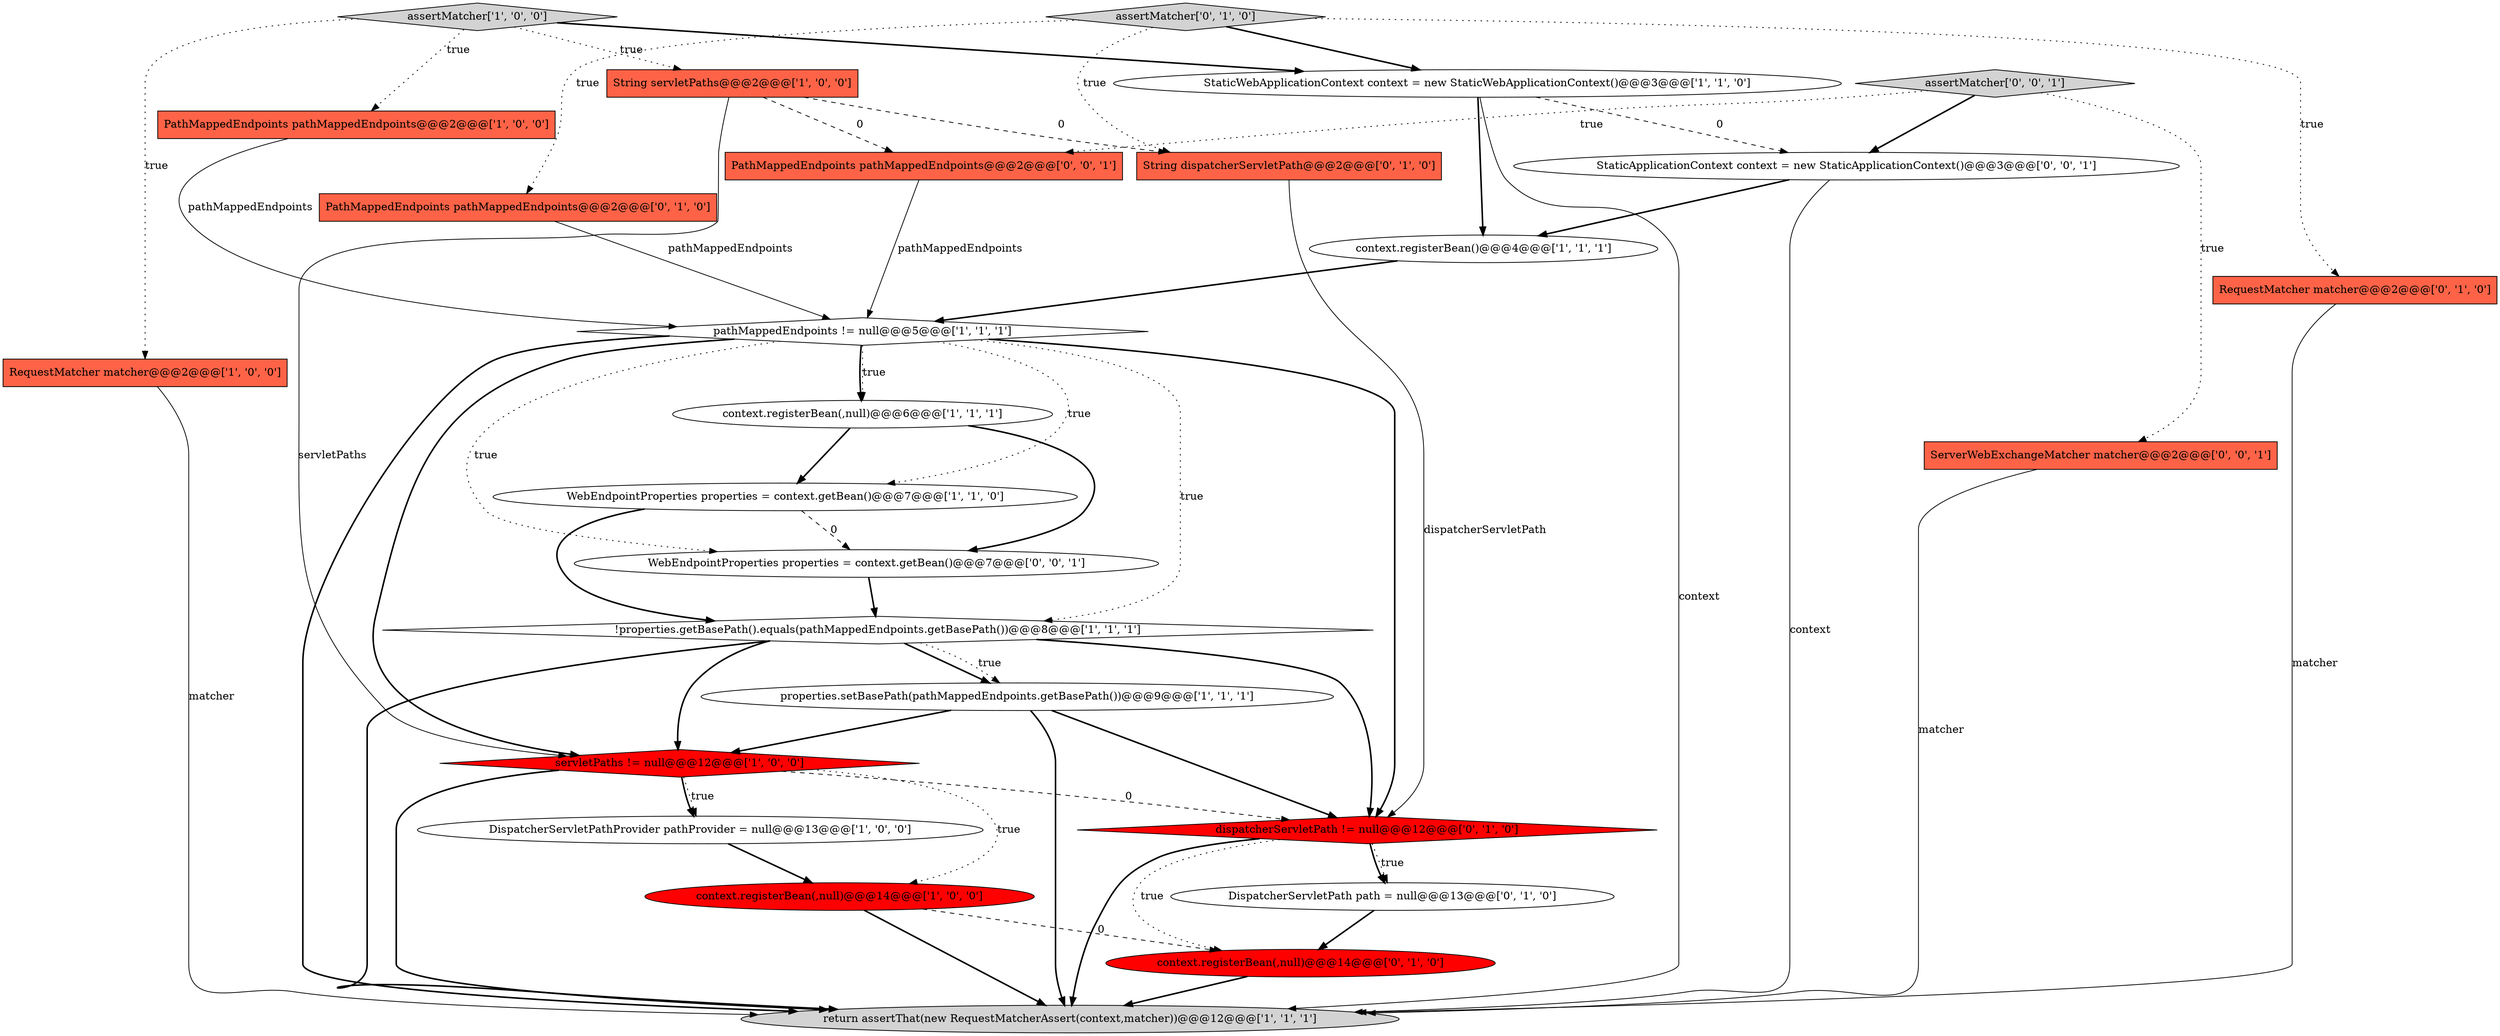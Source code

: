 digraph {
4 [style = filled, label = "assertMatcher['1', '0', '0']", fillcolor = lightgray, shape = diamond image = "AAA0AAABBB1BBB"];
9 [style = filled, label = "properties.setBasePath(pathMappedEndpoints.getBasePath())@@@9@@@['1', '1', '1']", fillcolor = white, shape = ellipse image = "AAA0AAABBB1BBB"];
20 [style = filled, label = "dispatcherServletPath != null@@@12@@@['0', '1', '0']", fillcolor = red, shape = diamond image = "AAA1AAABBB2BBB"];
21 [style = filled, label = "assertMatcher['0', '1', '0']", fillcolor = lightgray, shape = diamond image = "AAA0AAABBB2BBB"];
11 [style = filled, label = "return assertThat(new RequestMatcherAssert(context,matcher))@@@12@@@['1', '1', '1']", fillcolor = lightgray, shape = ellipse image = "AAA0AAABBB1BBB"];
3 [style = filled, label = "PathMappedEndpoints pathMappedEndpoints@@@2@@@['1', '0', '0']", fillcolor = tomato, shape = box image = "AAA0AAABBB1BBB"];
12 [style = filled, label = "context.registerBean(,null)@@@6@@@['1', '1', '1']", fillcolor = white, shape = ellipse image = "AAA0AAABBB1BBB"];
23 [style = filled, label = "StaticApplicationContext context = new StaticApplicationContext()@@@3@@@['0', '0', '1']", fillcolor = white, shape = ellipse image = "AAA0AAABBB3BBB"];
16 [style = filled, label = "PathMappedEndpoints pathMappedEndpoints@@@2@@@['0', '1', '0']", fillcolor = tomato, shape = box image = "AAA0AAABBB2BBB"];
7 [style = filled, label = "WebEndpointProperties properties = context.getBean()@@@7@@@['1', '1', '0']", fillcolor = white, shape = ellipse image = "AAA0AAABBB1BBB"];
18 [style = filled, label = "DispatcherServletPath path = null@@@13@@@['0', '1', '0']", fillcolor = white, shape = ellipse image = "AAA0AAABBB2BBB"];
13 [style = filled, label = "context.registerBean()@@@4@@@['1', '1', '1']", fillcolor = white, shape = ellipse image = "AAA0AAABBB1BBB"];
2 [style = filled, label = "DispatcherServletPathProvider pathProvider = null@@@13@@@['1', '0', '0']", fillcolor = white, shape = ellipse image = "AAA0AAABBB1BBB"];
1 [style = filled, label = "servletPaths != null@@@12@@@['1', '0', '0']", fillcolor = red, shape = diamond image = "AAA1AAABBB1BBB"];
10 [style = filled, label = "pathMappedEndpoints != null@@@5@@@['1', '1', '1']", fillcolor = white, shape = diamond image = "AAA0AAABBB1BBB"];
14 [style = filled, label = "String servletPaths@@@2@@@['1', '0', '0']", fillcolor = tomato, shape = box image = "AAA1AAABBB1BBB"];
8 [style = filled, label = "StaticWebApplicationContext context = new StaticWebApplicationContext()@@@3@@@['1', '1', '0']", fillcolor = white, shape = ellipse image = "AAA0AAABBB1BBB"];
19 [style = filled, label = "String dispatcherServletPath@@@2@@@['0', '1', '0']", fillcolor = tomato, shape = box image = "AAA1AAABBB2BBB"];
22 [style = filled, label = "ServerWebExchangeMatcher matcher@@@2@@@['0', '0', '1']", fillcolor = tomato, shape = box image = "AAA0AAABBB3BBB"];
26 [style = filled, label = "assertMatcher['0', '0', '1']", fillcolor = lightgray, shape = diamond image = "AAA0AAABBB3BBB"];
24 [style = filled, label = "PathMappedEndpoints pathMappedEndpoints@@@2@@@['0', '0', '1']", fillcolor = tomato, shape = box image = "AAA0AAABBB3BBB"];
5 [style = filled, label = "!properties.getBasePath().equals(pathMappedEndpoints.getBasePath())@@@8@@@['1', '1', '1']", fillcolor = white, shape = diamond image = "AAA0AAABBB1BBB"];
25 [style = filled, label = "WebEndpointProperties properties = context.getBean()@@@7@@@['0', '0', '1']", fillcolor = white, shape = ellipse image = "AAA0AAABBB3BBB"];
17 [style = filled, label = "RequestMatcher matcher@@@2@@@['0', '1', '0']", fillcolor = tomato, shape = box image = "AAA0AAABBB2BBB"];
0 [style = filled, label = "context.registerBean(,null)@@@14@@@['1', '0', '0']", fillcolor = red, shape = ellipse image = "AAA1AAABBB1BBB"];
6 [style = filled, label = "RequestMatcher matcher@@@2@@@['1', '0', '0']", fillcolor = tomato, shape = box image = "AAA0AAABBB1BBB"];
15 [style = filled, label = "context.registerBean(,null)@@@14@@@['0', '1', '0']", fillcolor = red, shape = ellipse image = "AAA1AAABBB2BBB"];
4->6 [style = dotted, label="true"];
14->24 [style = dashed, label="0"];
13->10 [style = bold, label=""];
16->10 [style = solid, label="pathMappedEndpoints"];
10->20 [style = bold, label=""];
22->11 [style = solid, label="matcher"];
10->12 [style = dotted, label="true"];
9->11 [style = bold, label=""];
5->9 [style = bold, label=""];
5->20 [style = bold, label=""];
23->11 [style = solid, label="context"];
8->11 [style = solid, label="context"];
18->15 [style = bold, label=""];
17->11 [style = solid, label="matcher"];
21->8 [style = bold, label=""];
0->15 [style = dashed, label="0"];
0->11 [style = bold, label=""];
14->1 [style = solid, label="servletPaths"];
9->20 [style = bold, label=""];
21->17 [style = dotted, label="true"];
26->22 [style = dotted, label="true"];
4->14 [style = dotted, label="true"];
10->5 [style = dotted, label="true"];
12->7 [style = bold, label=""];
1->11 [style = bold, label=""];
1->20 [style = dashed, label="0"];
20->18 [style = bold, label=""];
5->1 [style = bold, label=""];
7->5 [style = bold, label=""];
2->0 [style = bold, label=""];
10->25 [style = dotted, label="true"];
4->3 [style = dotted, label="true"];
19->20 [style = solid, label="dispatcherServletPath"];
15->11 [style = bold, label=""];
23->13 [style = bold, label=""];
10->12 [style = bold, label=""];
12->25 [style = bold, label=""];
26->23 [style = bold, label=""];
21->19 [style = dotted, label="true"];
26->24 [style = dotted, label="true"];
20->18 [style = dotted, label="true"];
7->25 [style = dashed, label="0"];
5->9 [style = dotted, label="true"];
4->8 [style = bold, label=""];
25->5 [style = bold, label=""];
10->7 [style = dotted, label="true"];
14->19 [style = dashed, label="0"];
3->10 [style = solid, label="pathMappedEndpoints"];
1->2 [style = bold, label=""];
5->11 [style = bold, label=""];
24->10 [style = solid, label="pathMappedEndpoints"];
1->0 [style = dotted, label="true"];
21->16 [style = dotted, label="true"];
9->1 [style = bold, label=""];
1->2 [style = dotted, label="true"];
10->1 [style = bold, label=""];
6->11 [style = solid, label="matcher"];
20->15 [style = dotted, label="true"];
8->13 [style = bold, label=""];
8->23 [style = dashed, label="0"];
20->11 [style = bold, label=""];
10->11 [style = bold, label=""];
}
